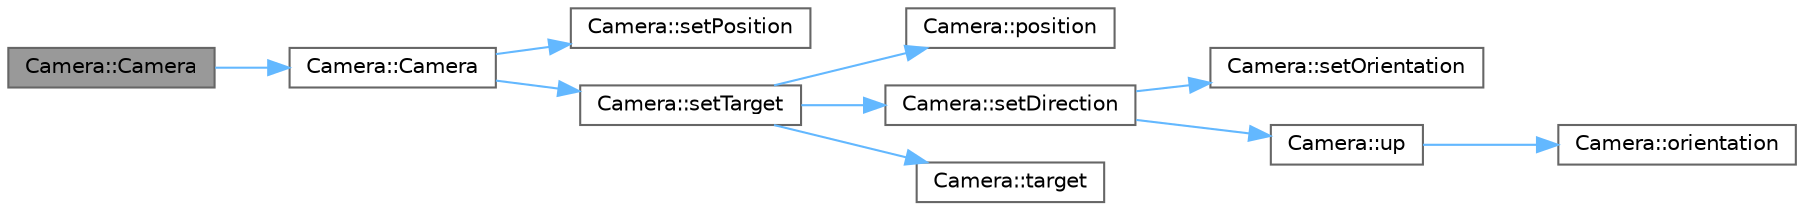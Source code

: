 digraph "Camera::Camera"
{
 // LATEX_PDF_SIZE
  bgcolor="transparent";
  edge [fontname=Helvetica,fontsize=10,labelfontname=Helvetica,labelfontsize=10];
  node [fontname=Helvetica,fontsize=10,shape=box,height=0.2,width=0.4];
  rankdir="LR";
  Node1 [id="Node000001",label="Camera::Camera",height=0.2,width=0.4,color="gray40", fillcolor="grey60", style="filled", fontcolor="black",tooltip=" "];
  Node1 -> Node2 [id="edge10_Node000001_Node000002",color="steelblue1",style="solid",tooltip=" "];
  Node2 [id="Node000002",label="Camera::Camera",height=0.2,width=0.4,color="grey40", fillcolor="white", style="filled",URL="$class_camera.html#a5c68f1ee8348320a6c47419ae2d724fb",tooltip=" "];
  Node2 -> Node3 [id="edge11_Node000002_Node000003",color="steelblue1",style="solid",tooltip=" "];
  Node3 [id="Node000003",label="Camera::setPosition",height=0.2,width=0.4,color="grey40", fillcolor="white", style="filled",URL="$class_camera.html#a96515ee1c016f5e94a80c4808a6111b1",tooltip=" "];
  Node2 -> Node4 [id="edge12_Node000002_Node000004",color="steelblue1",style="solid",tooltip=" "];
  Node4 [id="Node000004",label="Camera::setTarget",height=0.2,width=0.4,color="grey40", fillcolor="white", style="filled",URL="$class_camera.html#a098f0009be2dbd2068472154d281ad7a",tooltip=" "];
  Node4 -> Node5 [id="edge13_Node000004_Node000005",color="steelblue1",style="solid",tooltip=" "];
  Node5 [id="Node000005",label="Camera::position",height=0.2,width=0.4,color="grey40", fillcolor="white", style="filled",URL="$class_camera.html#a30c50d807fbdb00d92a92fdfbed653fe",tooltip=" "];
  Node4 -> Node6 [id="edge14_Node000004_Node000006",color="steelblue1",style="solid",tooltip=" "];
  Node6 [id="Node000006",label="Camera::setDirection",height=0.2,width=0.4,color="grey40", fillcolor="white", style="filled",URL="$class_camera.html#af8621940fefd60a60df8a02093458960",tooltip=" "];
  Node6 -> Node7 [id="edge15_Node000006_Node000007",color="steelblue1",style="solid",tooltip=" "];
  Node7 [id="Node000007",label="Camera::setOrientation",height=0.2,width=0.4,color="grey40", fillcolor="white", style="filled",URL="$class_camera.html#abcdafc0aeba359632ecef5bf07bbfa4c",tooltip=" "];
  Node6 -> Node8 [id="edge16_Node000006_Node000008",color="steelblue1",style="solid",tooltip=" "];
  Node8 [id="Node000008",label="Camera::up",height=0.2,width=0.4,color="grey40", fillcolor="white", style="filled",URL="$class_camera.html#add6d9b9e43330142bcb339068c271ff9",tooltip=" "];
  Node8 -> Node9 [id="edge17_Node000008_Node000009",color="steelblue1",style="solid",tooltip=" "];
  Node9 [id="Node000009",label="Camera::orientation",height=0.2,width=0.4,color="grey40", fillcolor="white", style="filled",URL="$class_camera.html#a48e9db0973b69ef531f287d56653e536",tooltip=" "];
  Node4 -> Node10 [id="edge18_Node000004_Node000010",color="steelblue1",style="solid",tooltip=" "];
  Node10 [id="Node000010",label="Camera::target",height=0.2,width=0.4,color="grey40", fillcolor="white", style="filled",URL="$class_camera.html#ada70e7d36786e5f2fc9c40b322d5e805",tooltip=" "];
}
